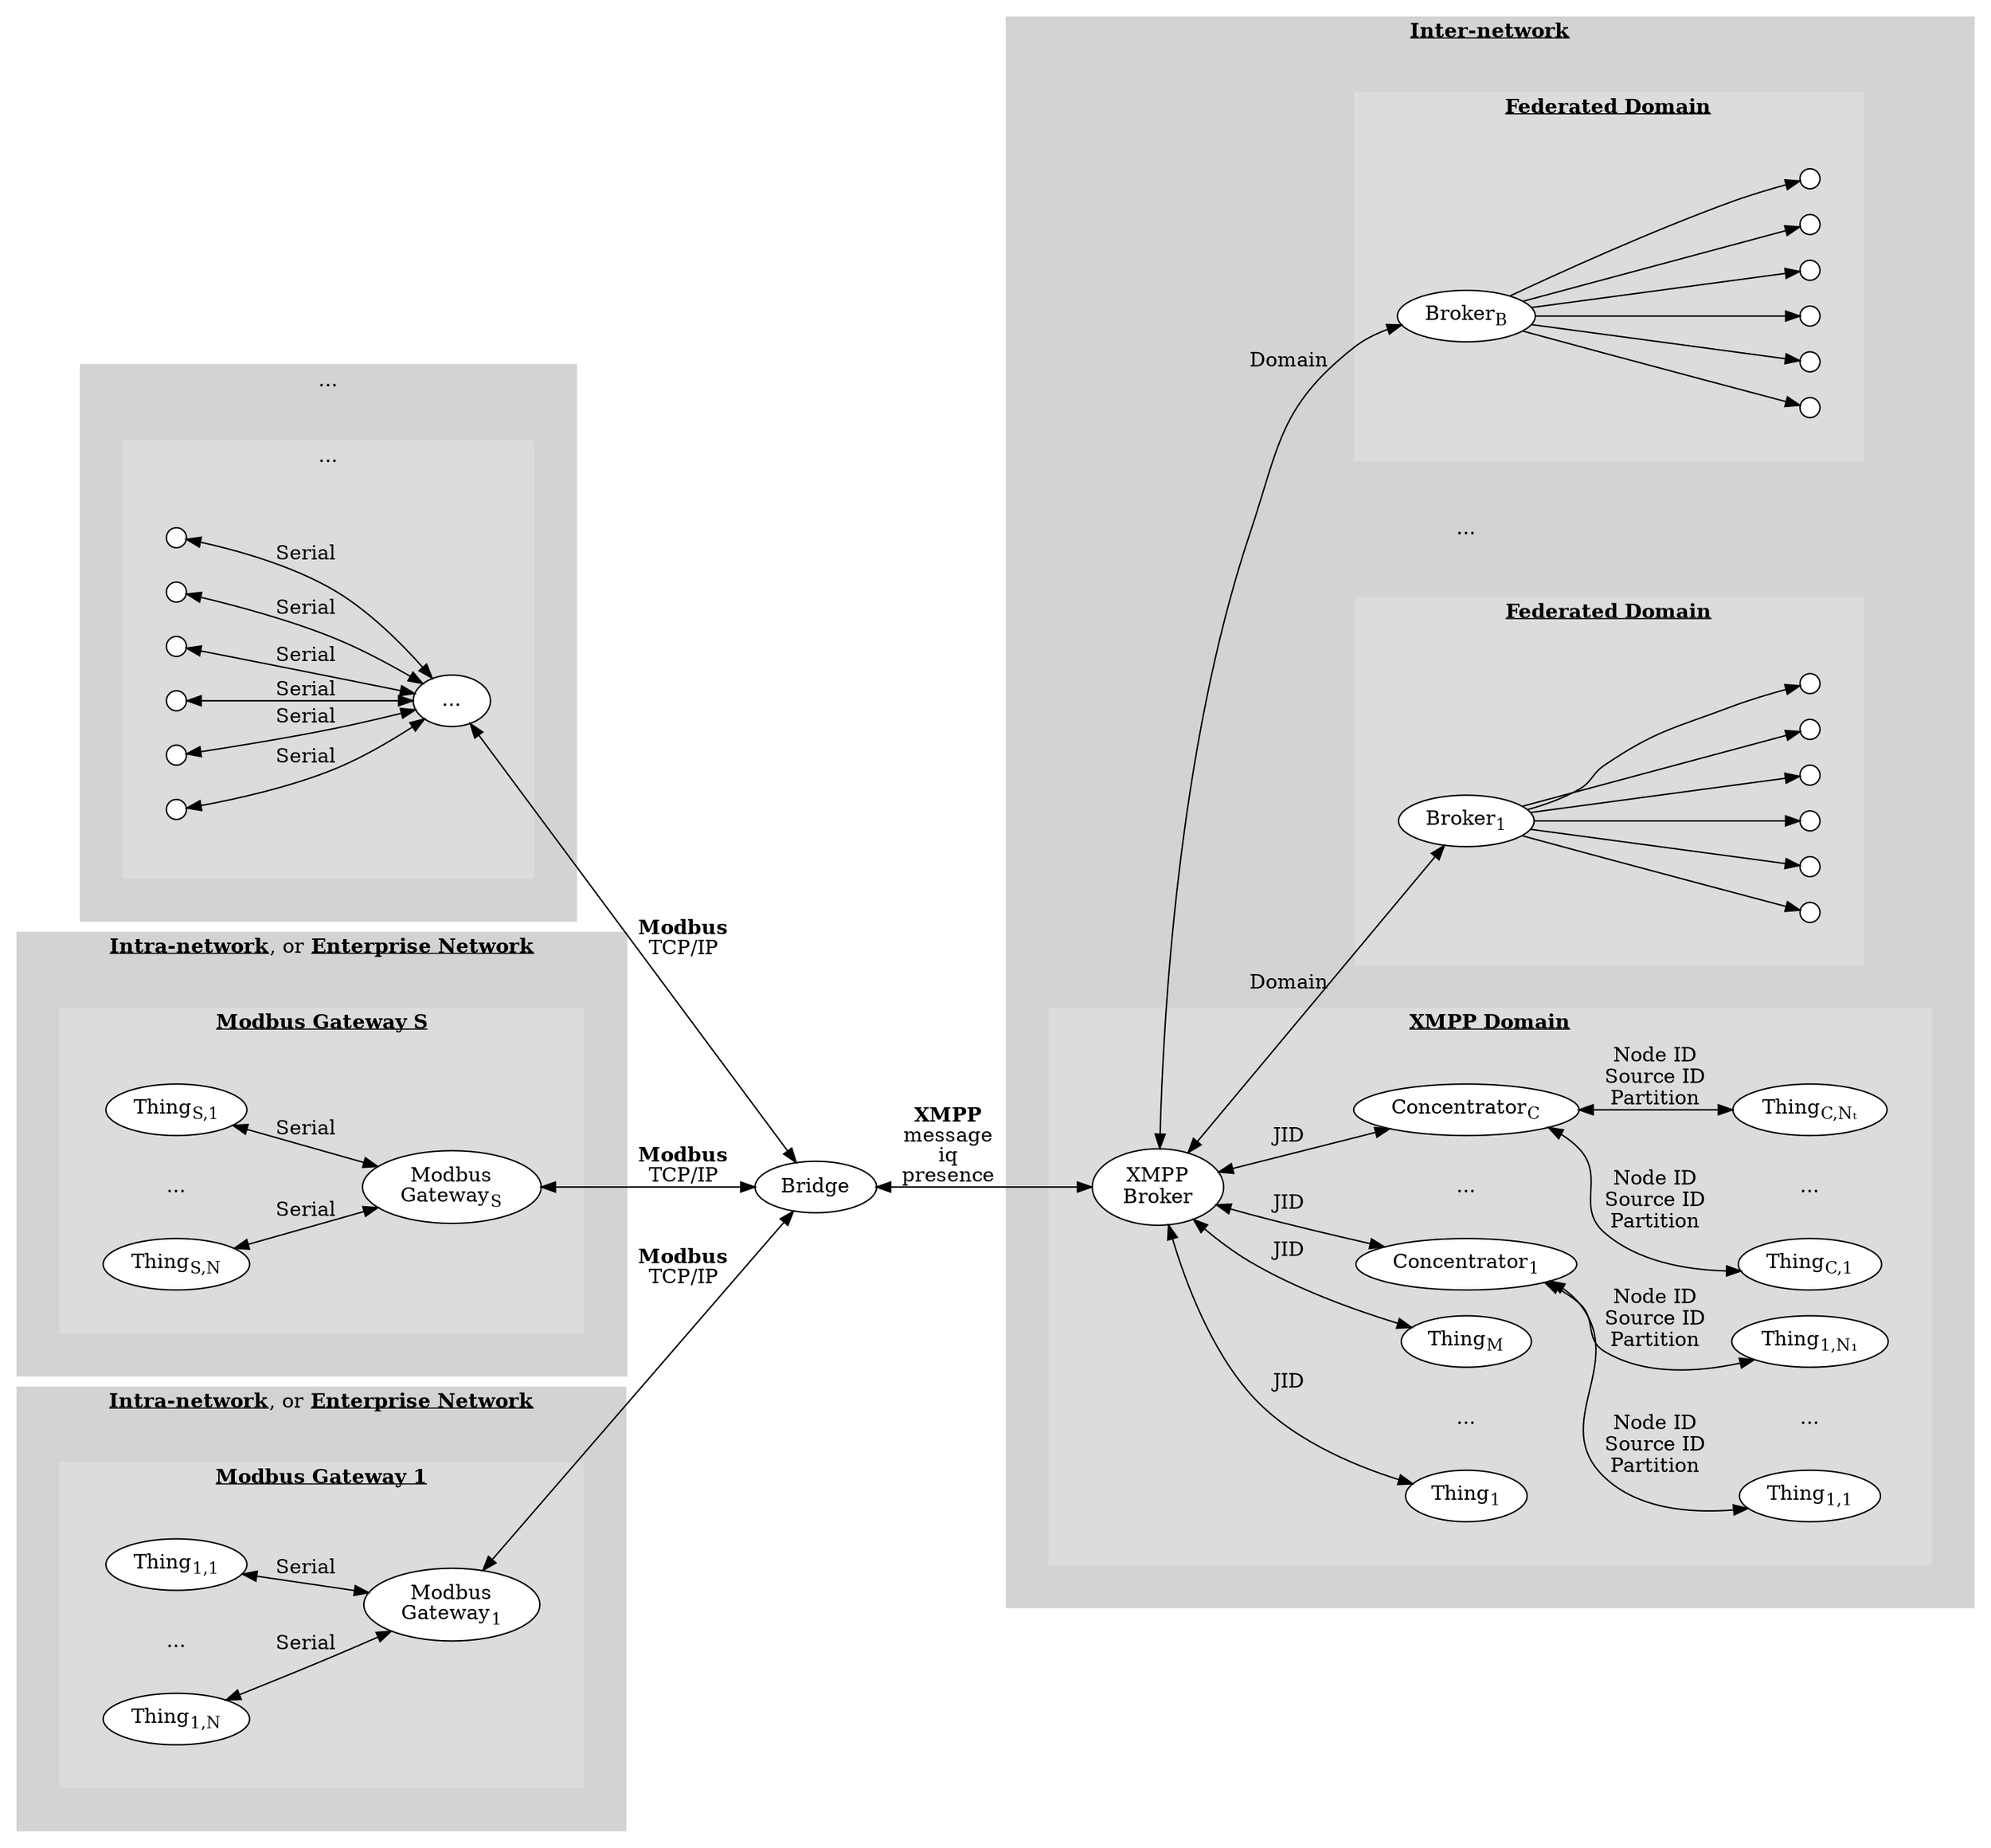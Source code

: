 digraph G 
{
	rankdir=LR

	node [style=filled, fillcolor=white];

	Modbus1 [label=<Modbus<br/>Gateway<sub>1</sub>>]
	Modbus2 [label="..."]
	Modbus3 [label=<Modbus<br/>Gateway<sub>S</sub>>]
	XMPP    [label="XMPP\nBroker"]
	MD11     [label=<Thing<sub>1,1</sub>>]
	MD12     [label="...", shape=none, style=solid]
	MD13     [label=<Thing<sub>1,N</sub>>]
	MD31     [label=<Thing<sub>S,1</sub>>]
	MD32     [label="...", shape=none, style=solid]
	MD33     [label=<Thing<sub>S,N</sub>>]
	XD1     [label=<Thing<sub>1</sub>>]
	XD2     [label="...", shape=none, style=solid]
	XD3     [label=<Thing<sub>M</sub>>]
	XC1     [label=<Concentrator<sub>1</sub>>]
	XC2     [label="...", shape=none, style=solid]
	XC3     [label=<Concentrator<sub>C</sub>>]
	CD11    [label=<Thing<sub>1,1</sub>>]
	CD12    [label="...", shape=none, style=solid]
	CD13    [label=<Thing<sub>1,N₁</sub>>]
	CDC1    [label=<Thing<sub>C,1</sub>>]
	CDC2    [label="...", shape=none, style=solid]
	CDC3    [label=<Thing<sub>C,Nₜ</sub>>]
	XB1     [label=<Broker<sub>1</sub>>]
	XB2     [label="...", shape=none, style=solid]
	XB3     [label=<Broker<sub>B</sub>>]
	invis1 [style=invis, width=0.0, height=0.0]
	invis2 [style=invis, width=0.0, height=0.0]
	invis3 [style=invis, width=0.0, height=0.0]

	N1      [label="", width=0.2, height=0.2]
	N2      [label="", width=0.2, height=0.2]
	N3      [label="", width=0.2, height=0.2]
	N4      [label="", width=0.2, height=0.2]
	N5      [label="", width=0.2, height=0.2]
	N6      [label="", width=0.2, height=0.2]

	M1      [label="", width=0.2, height=0.2]
	M2      [label="", width=0.2, height=0.2]
	M3      [label="", width=0.2, height=0.2]
	M4      [label="", width=0.2, height=0.2]
	M5      [label="", width=0.2, height=0.2]
	M6      [label="", width=0.2, height=0.2]

	S1      [label="", width=0.2, height=0.2]
	S2      [label="", width=0.2, height=0.2]
	S3      [label="", width=0.2, height=0.2]
	S4      [label="", width=0.2, height=0.2]
	S5      [label="", width=0.2, height=0.2]
	S6      [label="", width=0.2, height=0.2]
	
	invis1 -> invis2 [style=invis]
	invis2 -> invis3 [style=invis]

	subgraph cluster_0
	{
		style=filled;
		color=lightgrey;
		node [style=filled, color=white];
		label = <<B><U>Intra-network</U></B>, or <B><U>Enterprise Network</U></B>>;
		margin=30;

		invis1

		subgraph cluster_1
		{
			style=filled;
			color="#DCDCDC";
			label = <<B><U>Modbus Gateway 1</U></B>>;
			margin=30;

			MD11 -> Modbus1 [dir=both, label=Serial]
			MD12 -> Modbus1 [style=invis]
			MD13 -> Modbus1 [dir=both, label=Serial]
		}
	}
	
	subgraph cluster_2
	{
		style=filled;
		color=lightgrey;
		node [style=filled, color=white];
		label = "...";
		margin=30;
	
		invis2

		subgraph cluster_3
		{
			style=filled;
			color="#DCDCDC";
			label = "...";
			margin=30;

			S1 -> Modbus2 [dir=both, label=Serial]
			S2 -> Modbus2 [dir=both, label=Serial]
			S3 -> Modbus2 [dir=both, label=Serial]
			S4 -> Modbus2 [dir=both, label=Serial]
			S5 -> Modbus2 [dir=both, label=Serial]
			S6 -> Modbus2 [dir=both, label=Serial]
		}
	}
	
	subgraph cluster_4
	{
		style=filled;
		color=lightgrey;
		node [style=filled, color=white];
		label = <<B><U>Intra-network</U></B>, or <B><U>Enterprise Network</U></B>>;
		margin=30;

		invis3

		subgraph cluster_5
		{
			style=filled;
			color="#DCDCDC";
			label = <<B><U>Modbus Gateway S</U></B>>;
			margin=30;

			MD31 -> Modbus3 [dir=both, label=Serial]
			MD32 -> Modbus3 [style=invis]
			MD33 -> Modbus3 [dir=both, label=Serial]
		}
	}
	
	Modbus1 -> Bridge [dir=both, label=<<B>Modbus</B><BR/>TCP/IP>]
	Modbus2 -> Bridge [dir=both, label=<<B>Modbus</B><BR/>TCP/IP>]
	Modbus3 -> Bridge [dir=both, label=<<B>Modbus</B><BR/>TCP/IP>]
	Bridge -> XMPP [dir=both, label=<<B>XMPP</B><BR/>message<BR/>iq<BR/>presence>]
	
    { rank=same; invis1 -> invis2 [style=invis]; invis2 -> invis3 [style=invis]; }

	subgraph cluster_6
	{
		style=filled;
		color=lightgrey;
		node [style=filled, color=white];
		label = <<B><U>Inter-network</U></B>>;
		margin=30;

		subgraph cluster_7
		{
			style=filled;
			color="#DCDCDC";
			node [style=filled, color=white];
			label = <<B><U>XMPP Domain</U></B>>;
			margin=30;

			XMPP -> XD1 [dir=both, label=JID]
			XMPP -> XD2 [style=invis]
			XMPP -> XD3 [dir=both, label=JID]
			XMPP -> XC1 [dir=both, label=JID]
			XMPP -> XC2 [style=invis]
			XMPP -> XC3 [dir=both, label=JID]
			XC1 -> CD11 [dir=both, label="Node ID\nSource ID\nPartition"]
			XC1 -> CD12 [style=invis]
			XC1 -> CD13 [dir=both, label="Node ID\nSource ID\nPartition"]
			XC3 -> CDC1 [dir=both, label="Node ID\nSource ID\nPartition"]
			XC3 -> CDC2 [style=invis]
			XC3 -> CDC3 [dir=both, label="Node ID\nSource ID\nPartition"]
		}

		subgraph cluster_8
		{
			style=filled;
			color="#DCDCDC";
			node [style=filled, color=white];
			label = <<B><U>Federated Domain</U></B>>;
			margin=30;

			XMPP -> XB1 [dir=both, label=Domain]

			XB1 -> N1
			XB1 -> N2
			XB1 -> N3
			XB1 -> N4
			XB1 -> N5
			XB1 -> N6
		}

		XMPP -> XB2 [style=invis]

		subgraph cluster_9
		{
			style=filled;
			color="#DCDCDC";
			node [style=filled, color=white];
			label = <<B><U>Federated Domain</U></B>>;
			margin=30;

			XMPP -> XB3 [dir=both, label=Domain]

			XB3 -> M1
			XB3 -> M2
			XB3 -> M3
			XB3 -> M4
			XB3 -> M5
			XB3 -> M6
		}
	}
}